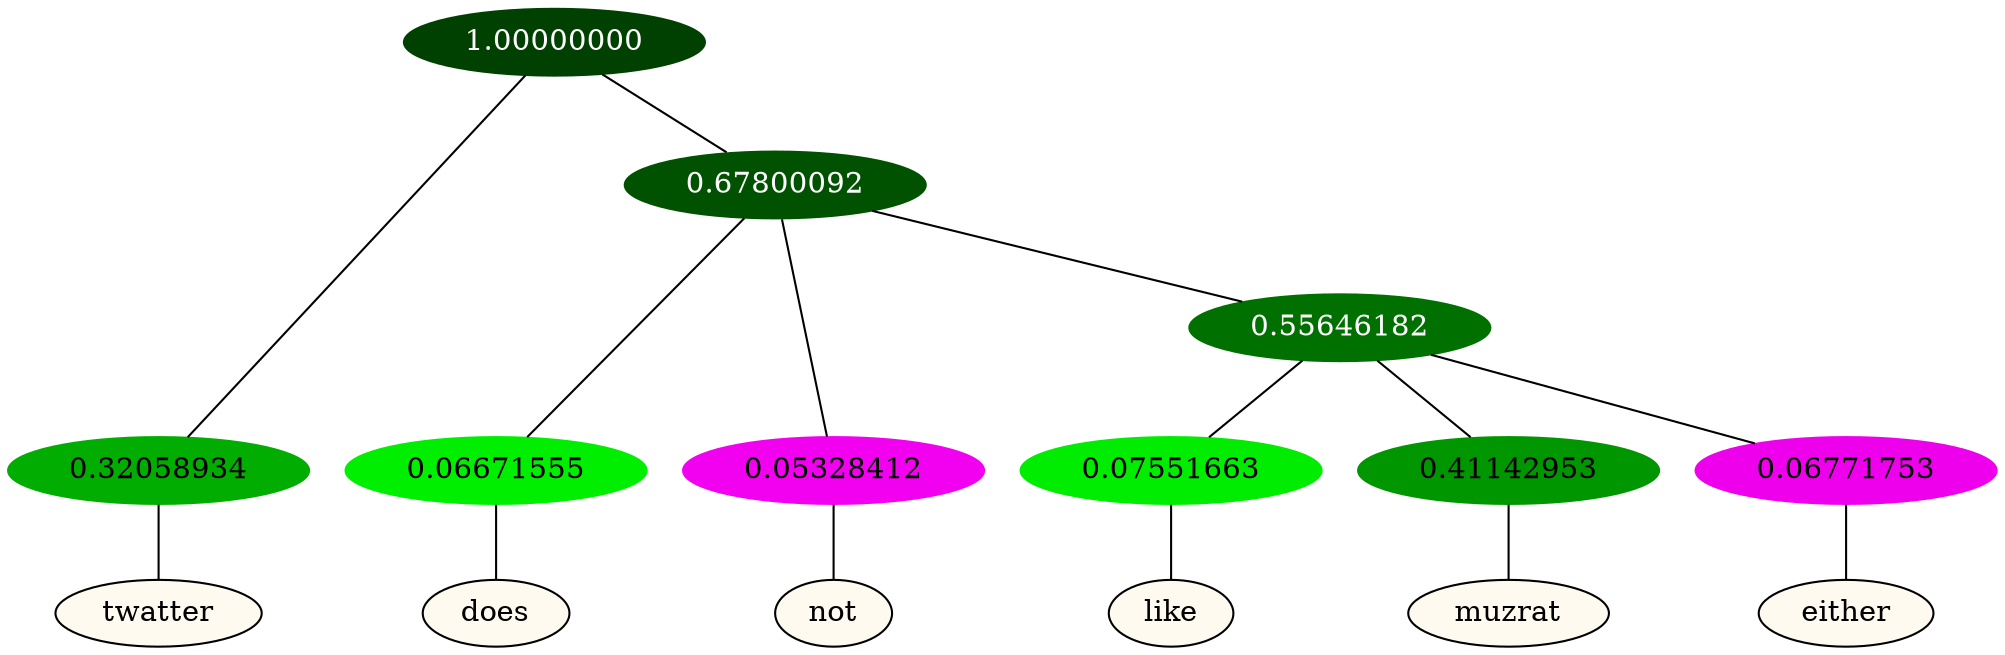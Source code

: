graph {
	node [format=png height=0.15 nodesep=0.001 ordering=out overlap=prism overlap_scaling=0.01 ranksep=0.001 ratio=0.2 style=filled width=0.15]
	{
		rank=same
		a_w_1 [label=twatter color=black fillcolor=floralwhite style="filled,solid"]
		a_w_3 [label=does color=black fillcolor=floralwhite style="filled,solid"]
		a_w_4 [label=not color=black fillcolor=floralwhite style="filled,solid"]
		a_w_6 [label=like color=black fillcolor=floralwhite style="filled,solid"]
		a_w_7 [label=muzrat color=black fillcolor=floralwhite style="filled,solid"]
		a_w_8 [label=either color=black fillcolor=floralwhite style="filled,solid"]
	}
	a_n_1 -- a_w_1
	a_n_3 -- a_w_3
	a_n_4 -- a_w_4
	a_n_6 -- a_w_6
	a_n_7 -- a_w_7
	a_n_8 -- a_w_8
	{
		rank=same
		a_n_1 [label=0.32058934 color="0.334 1.000 0.679" fontcolor=black]
		a_n_3 [label=0.06671555 color="0.334 1.000 0.933" fontcolor=black]
		a_n_4 [label=0.05328412 color="0.835 1.000 0.947" fontcolor=black]
		a_n_6 [label=0.07551663 color="0.334 1.000 0.924" fontcolor=black]
		a_n_7 [label=0.41142953 color="0.334 1.000 0.589" fontcolor=black]
		a_n_8 [label=0.06771753 color="0.835 1.000 0.932" fontcolor=black]
	}
	a_n_0 [label=1.00000000 color="0.334 1.000 0.250" fontcolor=grey99]
	a_n_0 -- a_n_1
	a_n_2 [label=0.67800092 color="0.334 1.000 0.322" fontcolor=grey99]
	a_n_0 -- a_n_2
	a_n_2 -- a_n_3
	a_n_2 -- a_n_4
	a_n_5 [label=0.55646182 color="0.334 1.000 0.444" fontcolor=grey99]
	a_n_2 -- a_n_5
	a_n_5 -- a_n_6
	a_n_5 -- a_n_7
	a_n_5 -- a_n_8
}
